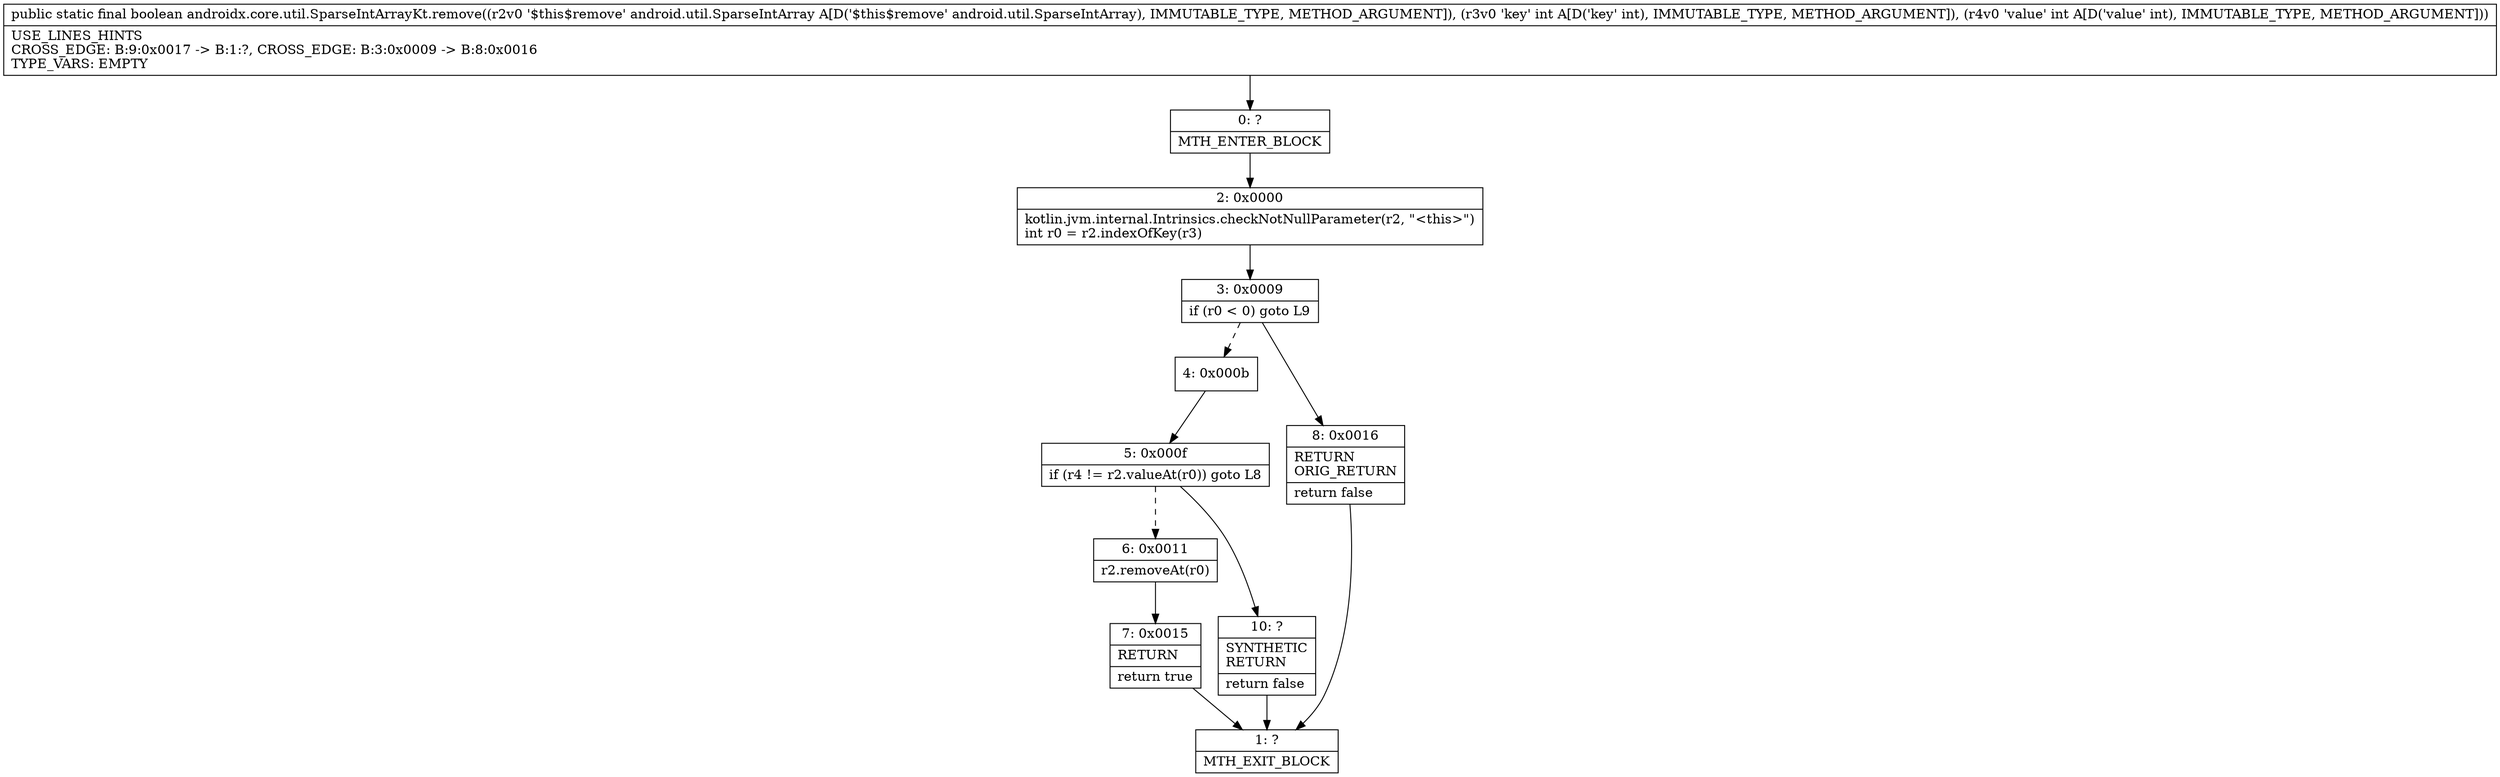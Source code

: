 digraph "CFG forandroidx.core.util.SparseIntArrayKt.remove(Landroid\/util\/SparseIntArray;II)Z" {
Node_0 [shape=record,label="{0\:\ ?|MTH_ENTER_BLOCK\l}"];
Node_2 [shape=record,label="{2\:\ 0x0000|kotlin.jvm.internal.Intrinsics.checkNotNullParameter(r2, \"\<this\>\")\lint r0 = r2.indexOfKey(r3)\l}"];
Node_3 [shape=record,label="{3\:\ 0x0009|if (r0 \< 0) goto L9\l}"];
Node_4 [shape=record,label="{4\:\ 0x000b}"];
Node_5 [shape=record,label="{5\:\ 0x000f|if (r4 != r2.valueAt(r0)) goto L8\l}"];
Node_6 [shape=record,label="{6\:\ 0x0011|r2.removeAt(r0)\l}"];
Node_7 [shape=record,label="{7\:\ 0x0015|RETURN\l|return true\l}"];
Node_1 [shape=record,label="{1\:\ ?|MTH_EXIT_BLOCK\l}"];
Node_10 [shape=record,label="{10\:\ ?|SYNTHETIC\lRETURN\l|return false\l}"];
Node_8 [shape=record,label="{8\:\ 0x0016|RETURN\lORIG_RETURN\l|return false\l}"];
MethodNode[shape=record,label="{public static final boolean androidx.core.util.SparseIntArrayKt.remove((r2v0 '$this$remove' android.util.SparseIntArray A[D('$this$remove' android.util.SparseIntArray), IMMUTABLE_TYPE, METHOD_ARGUMENT]), (r3v0 'key' int A[D('key' int), IMMUTABLE_TYPE, METHOD_ARGUMENT]), (r4v0 'value' int A[D('value' int), IMMUTABLE_TYPE, METHOD_ARGUMENT]))  | USE_LINES_HINTS\lCROSS_EDGE: B:9:0x0017 \-\> B:1:?, CROSS_EDGE: B:3:0x0009 \-\> B:8:0x0016\lTYPE_VARS: EMPTY\l}"];
MethodNode -> Node_0;Node_0 -> Node_2;
Node_2 -> Node_3;
Node_3 -> Node_4[style=dashed];
Node_3 -> Node_8;
Node_4 -> Node_5;
Node_5 -> Node_6[style=dashed];
Node_5 -> Node_10;
Node_6 -> Node_7;
Node_7 -> Node_1;
Node_10 -> Node_1;
Node_8 -> Node_1;
}

